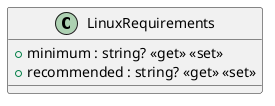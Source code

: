 @startuml
class LinuxRequirements {
    + minimum : string? <<get>> <<set>>
    + recommended : string? <<get>> <<set>>
}
@enduml
